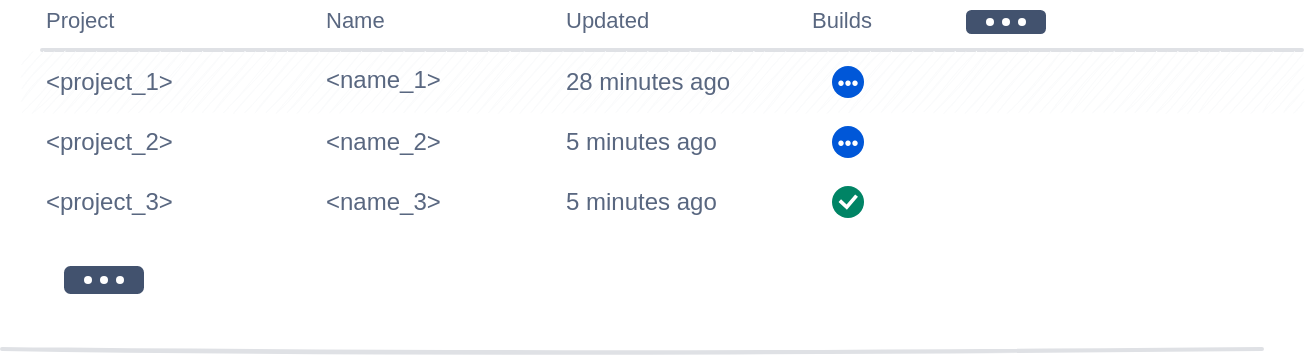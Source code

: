 <mxfile version="16.2.4" type="github">
  <diagram id="ZKkIqwMFY3Yj89c2zsar" name="Page-1">
    <mxGraphModel dx="1422" dy="762" grid="1" gridSize="10" guides="1" tooltips="1" connect="1" arrows="1" fold="1" page="1" pageScale="1" pageWidth="827" pageHeight="1169" math="0" shadow="0">
      <root>
        <mxCell id="0" />
        <mxCell id="1" parent="0" />
        <mxCell id="h0yrN-bGKglG5gvqXNfj-1" value="Project" style="html=1;fillColor=none;strokeColor=none;fontSize=11;align=left;fontColor=#596780;whiteSpace=wrap;sketch=1;hachureGap=4;pointerEvents=0;fontFamily=Helvetica;" vertex="1" parent="1">
          <mxGeometry x="100" y="300" width="150" height="20" as="geometry" />
        </mxCell>
        <mxCell id="h0yrN-bGKglG5gvqXNfj-2" value="Name" style="html=1;fillColor=none;strokeColor=none;fontSize=11;align=left;fontColor=#596780;whiteSpace=wrap;sketch=1;hachureGap=4;pointerEvents=0;fontFamily=Helvetica;" vertex="1" parent="1">
          <mxGeometry x="240" y="300" width="40" height="20" as="geometry" />
        </mxCell>
        <mxCell id="h0yrN-bGKglG5gvqXNfj-4" value="Updated" style="html=1;fillColor=none;strokeColor=none;fontSize=11;align=left;fontColor=#596780;whiteSpace=wrap;sketch=1;hachureGap=4;pointerEvents=0;fontFamily=Helvetica;" vertex="1" parent="1">
          <mxGeometry x="360" y="300" width="90" height="20" as="geometry" />
        </mxCell>
        <mxCell id="h0yrN-bGKglG5gvqXNfj-6" value="Builds" style="html=1;fillColor=none;strokeColor=none;fontSize=11;align=center;fontColor=#596780;whiteSpace=wrap;sketch=1;hachureGap=4;pointerEvents=0;fontFamily=Helvetica;" vertex="1" parent="1">
          <mxGeometry x="480" y="300" width="40" height="20" as="geometry" />
        </mxCell>
        <mxCell id="h0yrN-bGKglG5gvqXNfj-7" value="" style="shape=line;strokeWidth=2;html=1;strokeColor=#DFE1E5;resizeWidth=1;sketch=1;hachureGap=4;pointerEvents=0;fontFamily=Helvetica;fontSize=20;" vertex="1" parent="1">
          <mxGeometry x="100" y="320" width="630" height="10" as="geometry" />
        </mxCell>
        <mxCell id="h0yrN-bGKglG5gvqXNfj-8" value="" style="strokeColor=none;fillColor=#FAFBFC;html=1;sketch=1;hachureGap=4;pointerEvents=0;fontFamily=Helvetica;fontSize=20;" vertex="1" parent="1">
          <mxGeometry x="90" y="326" width="640" height="30" as="geometry" />
        </mxCell>
        <mxCell id="h0yrN-bGKglG5gvqXNfj-9" value="&amp;lt;project_1&amp;gt;" style="strokeColor=none;fillColor=none;fontSize=12;fontColor=#596780;align=left;html=1;sketch=1;hachureGap=4;pointerEvents=0;fontFamily=Helvetica;" vertex="1" parent="1">
          <mxGeometry x="100" y="331" width="100" height="20" as="geometry" />
        </mxCell>
        <mxCell id="h0yrN-bGKglG5gvqXNfj-11" value="28 minutes ago" style="strokeColor=none;fillColor=none;fontSize=12;fontColor=#596780;align=left;html=1;sketch=1;hachureGap=4;pointerEvents=0;fontFamily=Helvetica;" vertex="1" parent="1">
          <mxGeometry x="360" y="331" width="50" height="20" as="geometry" />
        </mxCell>
        <mxCell id="h0yrN-bGKglG5gvqXNfj-12" value="•••" style="shape=ellipse;fillColor=#0057D8;strokeColor=none;fontColor=#ffffff;align=center;verticalAlign=middle;whiteSpace=wrap;fontSize=10;fontStyle=0;html=1;sketch=0;hachureGap=4;pointerEvents=0;fontFamily=Helvetica;" vertex="1" parent="1">
          <mxGeometry x="495" y="333" width="16" height="16" as="geometry" />
        </mxCell>
        <mxCell id="h0yrN-bGKglG5gvqXNfj-17" value="&amp;lt;project_2&amp;gt;" style="strokeColor=none;fillColor=none;fontSize=12;fontColor=#596780;align=left;html=1;sketch=1;hachureGap=4;pointerEvents=0;fontFamily=Helvetica;" vertex="1" parent="1">
          <mxGeometry x="100" y="361" width="100" height="20" as="geometry" />
        </mxCell>
        <mxCell id="h0yrN-bGKglG5gvqXNfj-21" value="5 minutes ago" style="strokeColor=none;fillColor=none;fontSize=12;fontColor=#596780;align=left;html=1;sketch=1;hachureGap=4;pointerEvents=0;fontFamily=Helvetica;" vertex="1" parent="1">
          <mxGeometry x="360" y="361" width="50" height="20" as="geometry" />
        </mxCell>
        <mxCell id="h0yrN-bGKglG5gvqXNfj-24" value="•••" style="shape=ellipse;fillColor=#0057D8;strokeColor=none;fontColor=#ffffff;align=center;verticalAlign=middle;whiteSpace=wrap;fontSize=10;fontStyle=0;html=1;sketch=0;hachureGap=4;pointerEvents=0;fontFamily=Helvetica;" vertex="1" parent="1">
          <mxGeometry x="495" y="363" width="16" height="16" as="geometry" />
        </mxCell>
        <mxCell id="h0yrN-bGKglG5gvqXNfj-25" value="&amp;lt;project_3&amp;gt;" style="strokeColor=none;fillColor=none;fontSize=12;fontColor=#596780;align=left;html=1;sketch=1;hachureGap=4;pointerEvents=0;fontFamily=Helvetica;" vertex="1" parent="1">
          <mxGeometry x="100" y="391" width="100" height="20" as="geometry" />
        </mxCell>
        <mxCell id="h0yrN-bGKglG5gvqXNfj-29" value="5 minutes ago" style="strokeColor=none;fillColor=none;fontSize=12;fontColor=#596780;align=left;html=1;sketch=1;hachureGap=4;pointerEvents=0;fontFamily=Helvetica;" vertex="1" parent="1">
          <mxGeometry x="360" y="391" width="50" height="20" as="geometry" />
        </mxCell>
        <mxCell id="h0yrN-bGKglG5gvqXNfj-48" value="" style="html=1;shadow=0;dashed=0;shape=mxgraph.atlassian.checkbox;fillColor=#008465;strokeColor=none;fontColor=#ffffff;align=center;verticalAlign=middle;whiteSpace=wrap;fontSize=10;fontStyle=0;html=1;sketch=0;hachureGap=4;pointerEvents=0;fontFamily=Helvetica;" vertex="1" parent="1">
          <mxGeometry x="495" y="393" width="16" height="16" as="geometry" />
        </mxCell>
        <mxCell id="h0yrN-bGKglG5gvqXNfj-49" value="" style="shape=line;strokeWidth=2;html=1;strokeColor=#DFE1E5;resizeWidth=1;sketch=1;hachureGap=4;pointerEvents=0;fontFamily=Helvetica;fontSize=20;" vertex="1" parent="1">
          <mxGeometry x="80" y="470" width="630" height="9" as="geometry" />
        </mxCell>
        <mxCell id="h0yrN-bGKglG5gvqXNfj-54" value="&amp;lt;name_1&amp;gt;" style="strokeColor=none;fillColor=none;fontSize=12;fontColor=#596780;align=left;html=1;sketch=1;hachureGap=4;pointerEvents=0;fontFamily=Helvetica;" vertex="1" parent="1">
          <mxGeometry x="240" y="330" width="100" height="20" as="geometry" />
        </mxCell>
        <mxCell id="h0yrN-bGKglG5gvqXNfj-55" value="&amp;lt;name_2&amp;gt;" style="strokeColor=none;fillColor=none;fontSize=12;fontColor=#596780;align=left;html=1;sketch=1;hachureGap=4;pointerEvents=0;fontFamily=Helvetica;" vertex="1" parent="1">
          <mxGeometry x="240" y="361" width="100" height="20" as="geometry" />
        </mxCell>
        <mxCell id="h0yrN-bGKglG5gvqXNfj-56" value="&amp;lt;name_3&amp;gt;" style="strokeColor=none;fillColor=none;fontSize=12;fontColor=#596780;align=left;html=1;sketch=1;hachureGap=4;pointerEvents=0;fontFamily=Helvetica;" vertex="1" parent="1">
          <mxGeometry x="240" y="391" width="100" height="20" as="geometry" />
        </mxCell>
        <mxCell id="h0yrN-bGKglG5gvqXNfj-59" value="" style="rounded=1;arcSize=23;fillColor=#42526E;strokeColor=none;sketch=0;hachureGap=4;pointerEvents=0;fontFamily=Helvetica;fontSize=20;" vertex="1" parent="1">
          <mxGeometry x="562" y="305" width="40" height="12" as="geometry" />
        </mxCell>
        <mxCell id="h0yrN-bGKglG5gvqXNfj-60" value="" style="shape=ellipse;fillColor=#ffffff;strokeColor=none;html=1;sketch=0;hachureGap=4;pointerEvents=0;fontFamily=Helvetica;fontSize=20;" vertex="1" parent="h0yrN-bGKglG5gvqXNfj-59">
          <mxGeometry x="0.5" y="0.5" width="4" height="4" relative="1" as="geometry">
            <mxPoint x="-10" y="-2" as="offset" />
          </mxGeometry>
        </mxCell>
        <mxCell id="h0yrN-bGKglG5gvqXNfj-61" value="" style="shape=ellipse;fillColor=#ffffff;strokeColor=none;html=1;sketch=0;hachureGap=4;pointerEvents=0;fontFamily=Helvetica;fontSize=20;" vertex="1" parent="h0yrN-bGKglG5gvqXNfj-59">
          <mxGeometry x="0.5" y="0.5" width="4" height="4" relative="1" as="geometry">
            <mxPoint x="-2" y="-2" as="offset" />
          </mxGeometry>
        </mxCell>
        <mxCell id="h0yrN-bGKglG5gvqXNfj-62" value="" style="shape=ellipse;fillColor=#ffffff;strokeColor=none;html=1;sketch=0;hachureGap=4;pointerEvents=0;fontFamily=Helvetica;fontSize=20;" vertex="1" parent="h0yrN-bGKglG5gvqXNfj-59">
          <mxGeometry x="0.5" y="0.5" width="4" height="4" relative="1" as="geometry">
            <mxPoint x="6" y="-2" as="offset" />
          </mxGeometry>
        </mxCell>
        <mxCell id="h0yrN-bGKglG5gvqXNfj-63" value="" style="rounded=1;arcSize=23;fillColor=#42526E;strokeColor=none;sketch=0;hachureGap=4;pointerEvents=0;fontFamily=Helvetica;fontSize=20;" vertex="1" parent="1">
          <mxGeometry x="111" y="433" width="40" height="14" as="geometry" />
        </mxCell>
        <mxCell id="h0yrN-bGKglG5gvqXNfj-64" value="" style="shape=ellipse;fillColor=#ffffff;strokeColor=none;html=1;sketch=0;hachureGap=4;pointerEvents=0;fontFamily=Helvetica;fontSize=20;" vertex="1" parent="h0yrN-bGKglG5gvqXNfj-63">
          <mxGeometry x="0.5" y="0.5" width="4" height="4" relative="1" as="geometry">
            <mxPoint x="-10" y="-2" as="offset" />
          </mxGeometry>
        </mxCell>
        <mxCell id="h0yrN-bGKglG5gvqXNfj-65" value="" style="shape=ellipse;fillColor=#ffffff;strokeColor=none;html=1;sketch=0;hachureGap=4;pointerEvents=0;fontFamily=Helvetica;fontSize=20;" vertex="1" parent="h0yrN-bGKglG5gvqXNfj-63">
          <mxGeometry x="0.5" y="0.5" width="4" height="4" relative="1" as="geometry">
            <mxPoint x="-2" y="-2" as="offset" />
          </mxGeometry>
        </mxCell>
        <mxCell id="h0yrN-bGKglG5gvqXNfj-66" value="" style="shape=ellipse;fillColor=#ffffff;strokeColor=none;html=1;sketch=0;hachureGap=4;pointerEvents=0;fontFamily=Helvetica;fontSize=20;" vertex="1" parent="h0yrN-bGKglG5gvqXNfj-63">
          <mxGeometry x="0.5" y="0.5" width="4" height="4" relative="1" as="geometry">
            <mxPoint x="6" y="-2" as="offset" />
          </mxGeometry>
        </mxCell>
      </root>
    </mxGraphModel>
  </diagram>
</mxfile>
